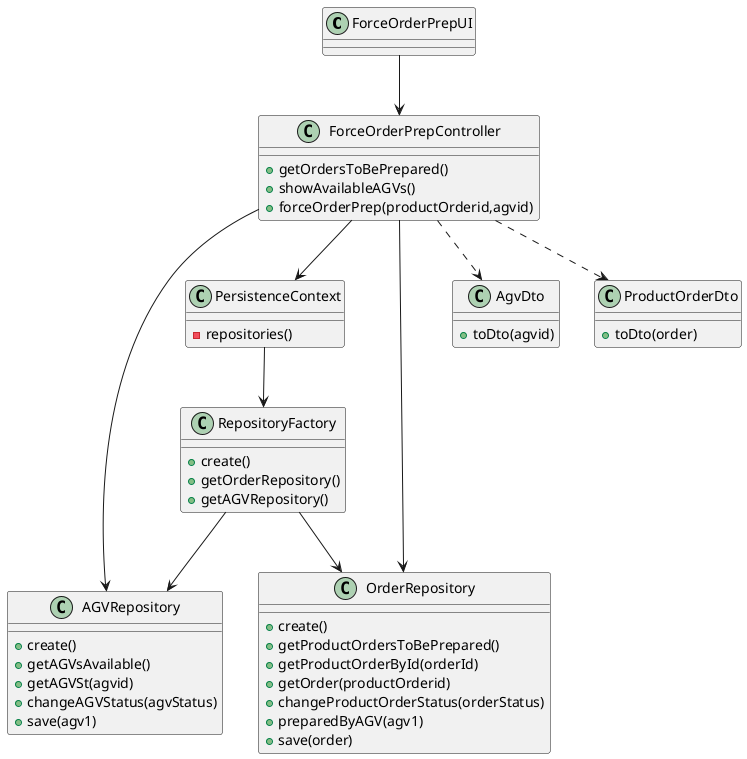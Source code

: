 @startuml
'https://plantuml.com/sequence-diagram

class ForceOrderPrepUI
class ForceOrderPrepController
class PersistenceContext
class RepositoryFactory


class ForceOrderPrepUI{}

class ForceOrderPrepController {
+getOrdersToBePrepared()
+showAvailableAGVs()
+forceOrderPrep(productOrderid,agvid)
}


class RepositoryFactory {
+ create()
+ getOrderRepository()
+ getAGVRepository()
}

class AGVRepository {
+ create()
+ getAGVsAvailable()
+ getAGVSt(agvid)
+ changeAGVStatus(agvStatus)
+ save(agv1)
}

class OrderRepository{
+ create()
+ getProductOrdersToBePrepared()
+ getProductOrderById(orderId)
+getOrder(productOrderid)
+ changeProductOrderStatus(orderStatus)
+ preparedByAGV(agv1)
+ save(order)
}

class PersistenceContext {
- repositories()
}

class AgvDto{
+toDto(agvid)
}

class ProductOrderDto{
+toDto(order)
}




ForceOrderPrepUI --> ForceOrderPrepController
ForceOrderPrepController --> PersistenceContext
RepositoryFactory --> AGVRepository
RepositoryFactory --> OrderRepository
ForceOrderPrepController --> AGVRepository
ForceOrderPrepController --> OrderRepository
PersistenceContext --> RepositoryFactory
ForceOrderPrepController ..> AgvDto
ForceOrderPrepController ..> ProductOrderDto




@enduml